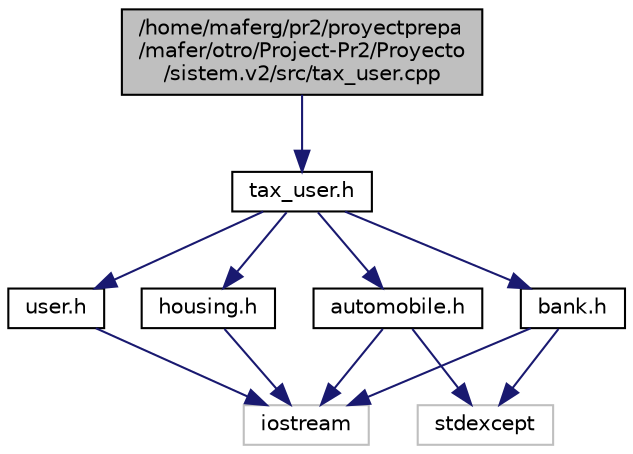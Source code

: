 digraph "/home/maferg/pr2/proyectprepa/mafer/otro/Project-Pr2/Proyecto/sistem.v2/src/tax_user.cpp"
{
  edge [fontname="Helvetica",fontsize="10",labelfontname="Helvetica",labelfontsize="10"];
  node [fontname="Helvetica",fontsize="10",shape=record];
  Node1 [label="/home/maferg/pr2/proyectprepa\l/mafer/otro/Project-Pr2/Proyecto\l/sistem.v2/src/tax_user.cpp",height=0.2,width=0.4,color="black", fillcolor="grey75", style="filled", fontcolor="black"];
  Node1 -> Node2 [color="midnightblue",fontsize="10",style="solid"];
  Node2 [label="tax_user.h",height=0.2,width=0.4,color="black", fillcolor="white", style="filled",URL="$tax__user_8h.html"];
  Node2 -> Node3 [color="midnightblue",fontsize="10",style="solid"];
  Node3 [label="user.h",height=0.2,width=0.4,color="black", fillcolor="white", style="filled",URL="$user_8h.html"];
  Node3 -> Node4 [color="midnightblue",fontsize="10",style="solid"];
  Node4 [label="iostream",height=0.2,width=0.4,color="grey75", fillcolor="white", style="filled"];
  Node2 -> Node5 [color="midnightblue",fontsize="10",style="solid"];
  Node5 [label="automobile.h",height=0.2,width=0.4,color="black", fillcolor="white", style="filled",URL="$automobile_8h.html"];
  Node5 -> Node4 [color="midnightblue",fontsize="10",style="solid"];
  Node5 -> Node6 [color="midnightblue",fontsize="10",style="solid"];
  Node6 [label="stdexcept",height=0.2,width=0.4,color="grey75", fillcolor="white", style="filled"];
  Node2 -> Node7 [color="midnightblue",fontsize="10",style="solid"];
  Node7 [label="bank.h",height=0.2,width=0.4,color="black", fillcolor="white", style="filled",URL="$bank_8h.html"];
  Node7 -> Node6 [color="midnightblue",fontsize="10",style="solid"];
  Node7 -> Node4 [color="midnightblue",fontsize="10",style="solid"];
  Node2 -> Node8 [color="midnightblue",fontsize="10",style="solid"];
  Node8 [label="housing.h",height=0.2,width=0.4,color="black", fillcolor="white", style="filled",URL="$housing_8h.html"];
  Node8 -> Node4 [color="midnightblue",fontsize="10",style="solid"];
}
